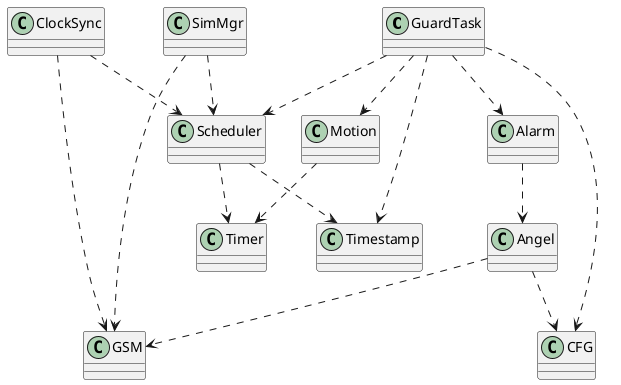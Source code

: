 @startuml

GuardTask ..> Scheduler
ClockSync ..> Scheduler
Scheduler ..> Timer
Motion ..> Timer
GuardTask ..> Alarm
GuardTask ..> Motion
ClockSync ..> GSM

Alarm ..> Angel
Angel ..> GSM


Scheduler ..> Timestamp
GuardTask ..> Timestamp
SimMgr ..> Scheduler
SimMgr ..> GSM

Angel ..> CFG
GuardTask ..> CFG

@enduml